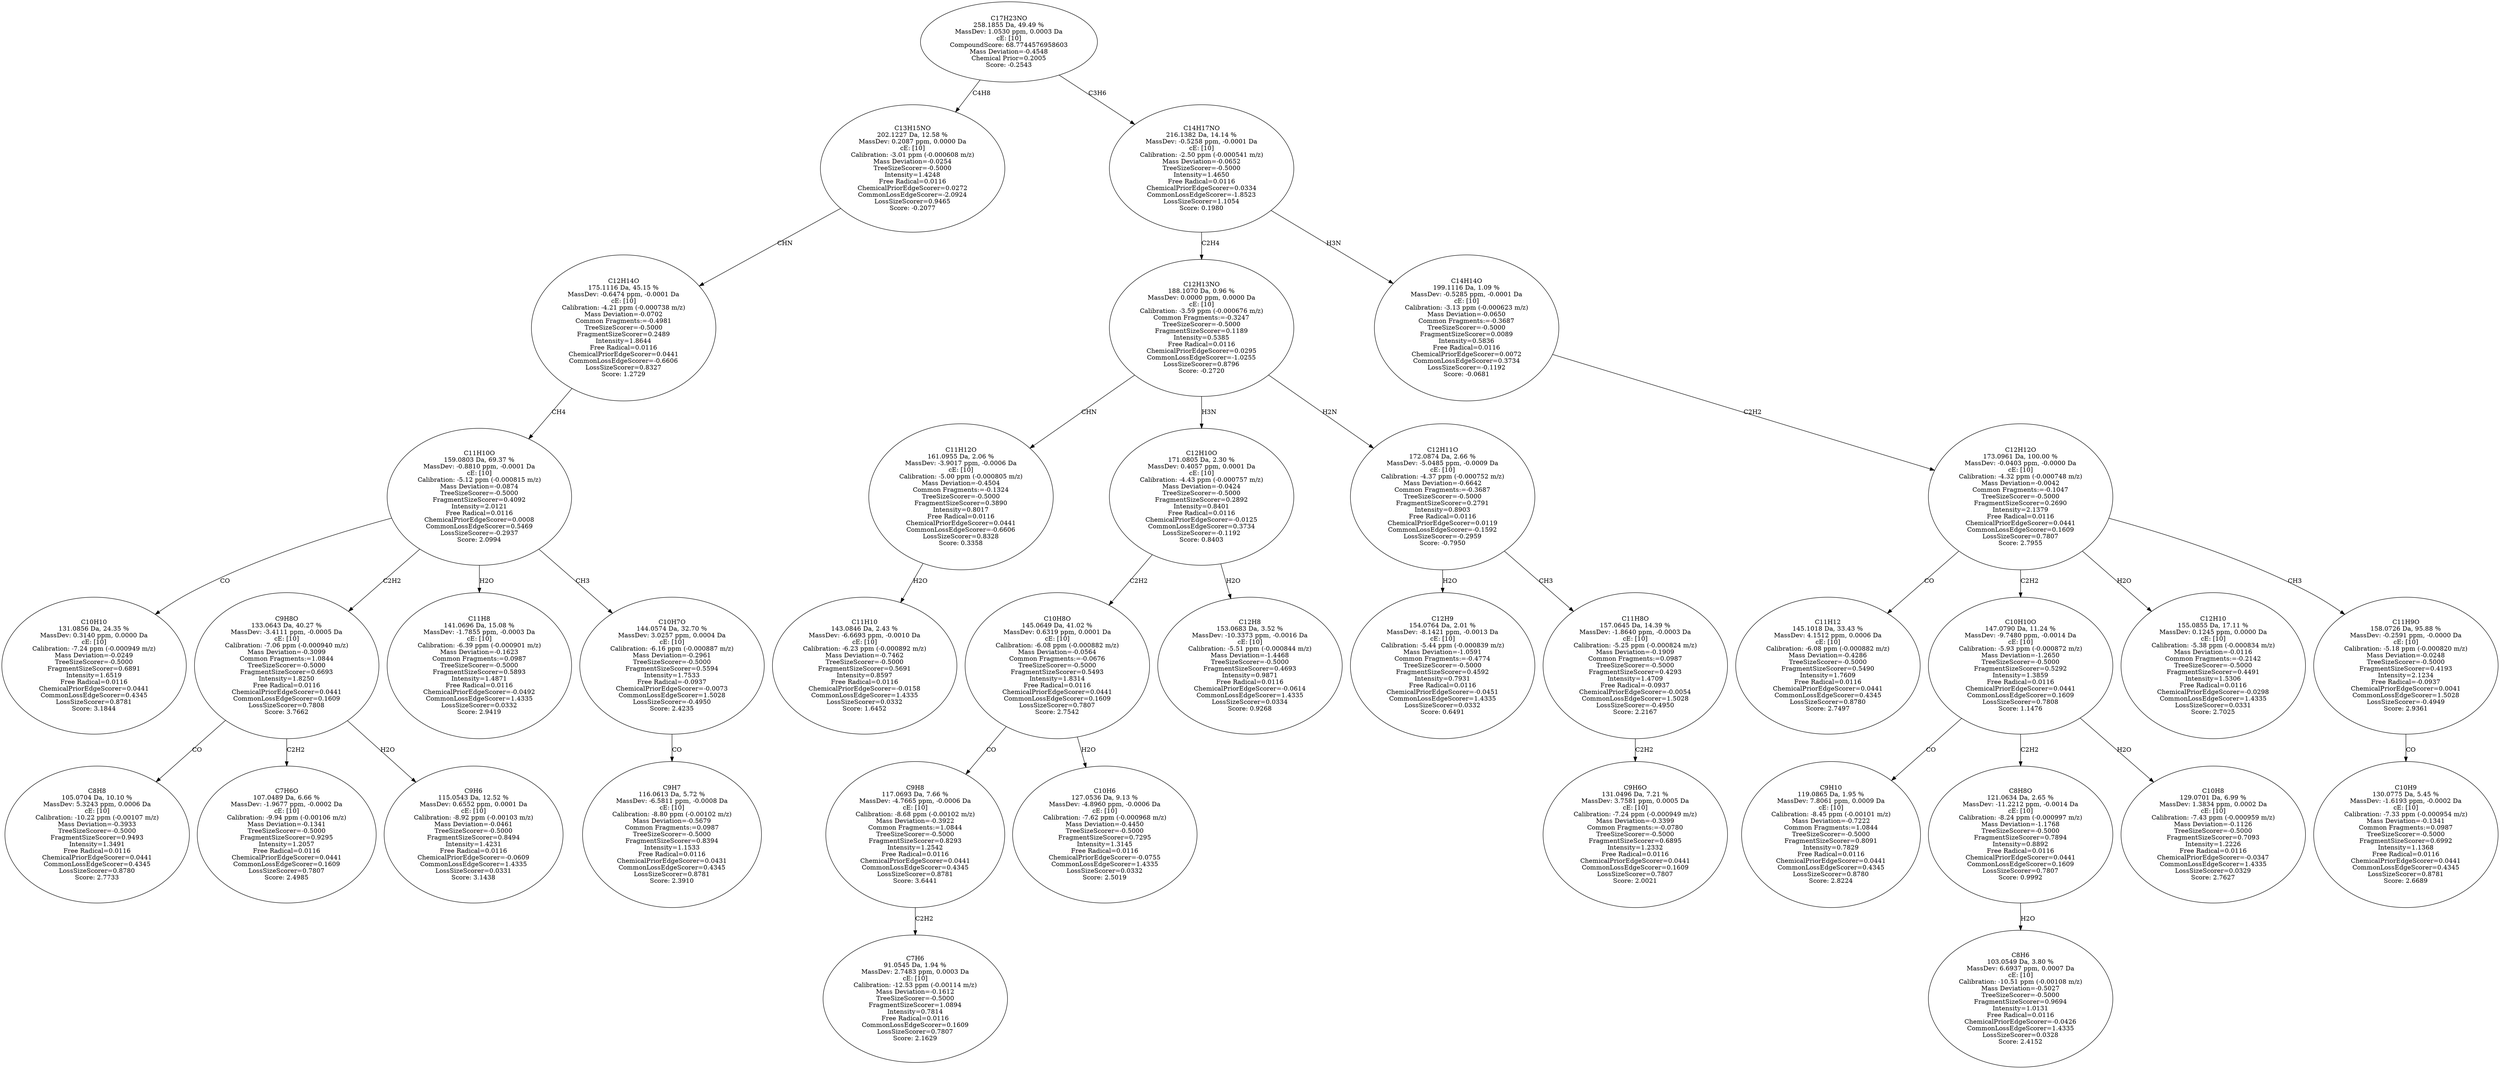 strict digraph {
v1 [label="C10H10\n131.0856 Da, 24.35 %\nMassDev: 0.3140 ppm, 0.0000 Da\ncE: [10]\nCalibration: -7.24 ppm (-0.000949 m/z)\nMass Deviation=-0.0249\nTreeSizeScorer=-0.5000\nFragmentSizeScorer=0.6891\nIntensity=1.6519\nFree Radical=0.0116\nChemicalPriorEdgeScorer=0.0441\nCommonLossEdgeScorer=0.4345\nLossSizeScorer=0.8781\nScore: 3.1844"];
v2 [label="C8H8\n105.0704 Da, 10.10 %\nMassDev: 5.3243 ppm, 0.0006 Da\ncE: [10]\nCalibration: -10.22 ppm (-0.00107 m/z)\nMass Deviation=-0.3933\nTreeSizeScorer=-0.5000\nFragmentSizeScorer=0.9493\nIntensity=1.3491\nFree Radical=0.0116\nChemicalPriorEdgeScorer=0.0441\nCommonLossEdgeScorer=0.4345\nLossSizeScorer=0.8780\nScore: 2.7733"];
v3 [label="C7H6O\n107.0489 Da, 6.66 %\nMassDev: -1.9677 ppm, -0.0002 Da\ncE: [10]\nCalibration: -9.94 ppm (-0.00106 m/z)\nMass Deviation=-0.1341\nTreeSizeScorer=-0.5000\nFragmentSizeScorer=0.9295\nIntensity=1.2057\nFree Radical=0.0116\nChemicalPriorEdgeScorer=0.0441\nCommonLossEdgeScorer=0.1609\nLossSizeScorer=0.7807\nScore: 2.4985"];
v4 [label="C9H6\n115.0543 Da, 12.52 %\nMassDev: 0.6552 ppm, 0.0001 Da\ncE: [10]\nCalibration: -8.92 ppm (-0.00103 m/z)\nMass Deviation=-0.0461\nTreeSizeScorer=-0.5000\nFragmentSizeScorer=0.8494\nIntensity=1.4231\nFree Radical=0.0116\nChemicalPriorEdgeScorer=-0.0609\nCommonLossEdgeScorer=1.4335\nLossSizeScorer=0.0331\nScore: 3.1438"];
v5 [label="C9H8O\n133.0643 Da, 40.27 %\nMassDev: -3.4111 ppm, -0.0005 Da\ncE: [10]\nCalibration: -7.06 ppm (-0.000940 m/z)\nMass Deviation=-0.3099\nCommon Fragments:=1.0844\nTreeSizeScorer=-0.5000\nFragmentSizeScorer=0.6693\nIntensity=1.8250\nFree Radical=0.0116\nChemicalPriorEdgeScorer=0.0441\nCommonLossEdgeScorer=0.1609\nLossSizeScorer=0.7808\nScore: 3.7662"];
v6 [label="C11H8\n141.0696 Da, 15.08 %\nMassDev: -1.7855 ppm, -0.0003 Da\ncE: [10]\nCalibration: -6.39 ppm (-0.000901 m/z)\nMass Deviation=-0.1623\nCommon Fragments:=0.0987\nTreeSizeScorer=-0.5000\nFragmentSizeScorer=0.5893\nIntensity=1.4871\nFree Radical=0.0116\nChemicalPriorEdgeScorer=-0.0492\nCommonLossEdgeScorer=1.4335\nLossSizeScorer=0.0332\nScore: 2.9419"];
v7 [label="C9H7\n116.0613 Da, 5.72 %\nMassDev: -6.5811 ppm, -0.0008 Da\ncE: [10]\nCalibration: -8.80 ppm (-0.00102 m/z)\nMass Deviation=-0.5679\nCommon Fragments:=0.0987\nTreeSizeScorer=-0.5000\nFragmentSizeScorer=0.8394\nIntensity=1.1533\nFree Radical=0.0116\nChemicalPriorEdgeScorer=0.0431\nCommonLossEdgeScorer=0.4345\nLossSizeScorer=0.8781\nScore: 2.3910"];
v8 [label="C10H7O\n144.0574 Da, 32.70 %\nMassDev: 3.0257 ppm, 0.0004 Da\ncE: [10]\nCalibration: -6.16 ppm (-0.000887 m/z)\nMass Deviation=-0.2961\nTreeSizeScorer=-0.5000\nFragmentSizeScorer=0.5594\nIntensity=1.7533\nFree Radical=-0.0937\nChemicalPriorEdgeScorer=-0.0073\nCommonLossEdgeScorer=1.5028\nLossSizeScorer=-0.4950\nScore: 2.4235"];
v9 [label="C11H10O\n159.0803 Da, 69.37 %\nMassDev: -0.8810 ppm, -0.0001 Da\ncE: [10]\nCalibration: -5.12 ppm (-0.000815 m/z)\nMass Deviation=-0.0874\nTreeSizeScorer=-0.5000\nFragmentSizeScorer=0.4092\nIntensity=2.0121\nFree Radical=0.0116\nChemicalPriorEdgeScorer=0.0008\nCommonLossEdgeScorer=0.5469\nLossSizeScorer=-0.2937\nScore: 2.0994"];
v10 [label="C12H14O\n175.1116 Da, 45.15 %\nMassDev: -0.6474 ppm, -0.0001 Da\ncE: [10]\nCalibration: -4.21 ppm (-0.000738 m/z)\nMass Deviation=-0.0702\nCommon Fragments:=-0.4981\nTreeSizeScorer=-0.5000\nFragmentSizeScorer=0.2489\nIntensity=1.8644\nFree Radical=0.0116\nChemicalPriorEdgeScorer=0.0441\nCommonLossEdgeScorer=-0.6606\nLossSizeScorer=0.8327\nScore: 1.2729"];
v11 [label="C13H15NO\n202.1227 Da, 12.58 %\nMassDev: 0.2087 ppm, 0.0000 Da\ncE: [10]\nCalibration: -3.01 ppm (-0.000608 m/z)\nMass Deviation=-0.0254\nTreeSizeScorer=-0.5000\nIntensity=1.4248\nFree Radical=0.0116\nChemicalPriorEdgeScorer=0.0272\nCommonLossEdgeScorer=-2.0924\nLossSizeScorer=0.9465\nScore: -0.2077"];
v12 [label="C11H10\n143.0846 Da, 2.43 %\nMassDev: -6.6693 ppm, -0.0010 Da\ncE: [10]\nCalibration: -6.23 ppm (-0.000892 m/z)\nMass Deviation=-0.7462\nTreeSizeScorer=-0.5000\nFragmentSizeScorer=0.5691\nIntensity=0.8597\nFree Radical=0.0116\nChemicalPriorEdgeScorer=-0.0158\nCommonLossEdgeScorer=1.4335\nLossSizeScorer=0.0332\nScore: 1.6452"];
v13 [label="C11H12O\n161.0955 Da, 2.06 %\nMassDev: -3.9017 ppm, -0.0006 Da\ncE: [10]\nCalibration: -5.00 ppm (-0.000805 m/z)\nMass Deviation=-0.4504\nCommon Fragments:=-0.1324\nTreeSizeScorer=-0.5000\nFragmentSizeScorer=0.3890\nIntensity=0.8017\nFree Radical=0.0116\nChemicalPriorEdgeScorer=0.0441\nCommonLossEdgeScorer=-0.6606\nLossSizeScorer=0.8328\nScore: 0.3358"];
v14 [label="C7H6\n91.0545 Da, 1.94 %\nMassDev: 2.7483 ppm, 0.0003 Da\ncE: [10]\nCalibration: -12.53 ppm (-0.00114 m/z)\nMass Deviation=-0.1612\nTreeSizeScorer=-0.5000\nFragmentSizeScorer=1.0894\nIntensity=0.7814\nFree Radical=0.0116\nCommonLossEdgeScorer=0.1609\nLossSizeScorer=0.7807\nScore: 2.1629"];
v15 [label="C9H8\n117.0693 Da, 7.66 %\nMassDev: -4.7665 ppm, -0.0006 Da\ncE: [10]\nCalibration: -8.68 ppm (-0.00102 m/z)\nMass Deviation=-0.3922\nCommon Fragments:=1.0844\nTreeSizeScorer=-0.5000\nFragmentSizeScorer=0.8293\nIntensity=1.2542\nFree Radical=0.0116\nChemicalPriorEdgeScorer=0.0441\nCommonLossEdgeScorer=0.4345\nLossSizeScorer=0.8781\nScore: 3.6441"];
v16 [label="C10H6\n127.0536 Da, 9.13 %\nMassDev: -4.8960 ppm, -0.0006 Da\ncE: [10]\nCalibration: -7.62 ppm (-0.000968 m/z)\nMass Deviation=-0.4450\nTreeSizeScorer=-0.5000\nFragmentSizeScorer=0.7295\nIntensity=1.3145\nFree Radical=0.0116\nChemicalPriorEdgeScorer=-0.0755\nCommonLossEdgeScorer=1.4335\nLossSizeScorer=0.0332\nScore: 2.5019"];
v17 [label="C10H8O\n145.0649 Da, 41.02 %\nMassDev: 0.6319 ppm, 0.0001 Da\ncE: [10]\nCalibration: -6.08 ppm (-0.000882 m/z)\nMass Deviation=-0.0564\nCommon Fragments:=-0.0676\nTreeSizeScorer=-0.5000\nFragmentSizeScorer=0.5493\nIntensity=1.8314\nFree Radical=0.0116\nChemicalPriorEdgeScorer=0.0441\nCommonLossEdgeScorer=0.1609\nLossSizeScorer=0.7807\nScore: 2.7542"];
v18 [label="C12H8\n153.0683 Da, 3.52 %\nMassDev: -10.3373 ppm, -0.0016 Da\ncE: [10]\nCalibration: -5.51 ppm (-0.000844 m/z)\nMass Deviation=-1.4468\nTreeSizeScorer=-0.5000\nFragmentSizeScorer=0.4693\nIntensity=0.9871\nFree Radical=0.0116\nChemicalPriorEdgeScorer=-0.0614\nCommonLossEdgeScorer=1.4335\nLossSizeScorer=0.0334\nScore: 0.9268"];
v19 [label="C12H10O\n171.0805 Da, 2.30 %\nMassDev: 0.4057 ppm, 0.0001 Da\ncE: [10]\nCalibration: -4.43 ppm (-0.000757 m/z)\nMass Deviation=-0.0424\nTreeSizeScorer=-0.5000\nFragmentSizeScorer=0.2892\nIntensity=0.8401\nFree Radical=0.0116\nChemicalPriorEdgeScorer=-0.0125\nCommonLossEdgeScorer=0.3734\nLossSizeScorer=-0.1192\nScore: 0.8403"];
v20 [label="C12H9\n154.0764 Da, 2.01 %\nMassDev: -8.1421 ppm, -0.0013 Da\ncE: [10]\nCalibration: -5.44 ppm (-0.000839 m/z)\nMass Deviation=-1.0591\nCommon Fragments:=-0.4774\nTreeSizeScorer=-0.5000\nFragmentSizeScorer=0.4592\nIntensity=0.7931\nFree Radical=0.0116\nChemicalPriorEdgeScorer=-0.0451\nCommonLossEdgeScorer=1.4335\nLossSizeScorer=0.0332\nScore: 0.6491"];
v21 [label="C9H6O\n131.0496 Da, 7.21 %\nMassDev: 3.7581 ppm, 0.0005 Da\ncE: [10]\nCalibration: -7.24 ppm (-0.000949 m/z)\nMass Deviation=-0.3399\nCommon Fragments:=-0.0780\nTreeSizeScorer=-0.5000\nFragmentSizeScorer=0.6895\nIntensity=1.2332\nFree Radical=0.0116\nChemicalPriorEdgeScorer=0.0441\nCommonLossEdgeScorer=0.1609\nLossSizeScorer=0.7807\nScore: 2.0021"];
v22 [label="C11H8O\n157.0645 Da, 14.39 %\nMassDev: -1.8640 ppm, -0.0003 Da\ncE: [10]\nCalibration: -5.25 ppm (-0.000824 m/z)\nMass Deviation=-0.1909\nCommon Fragments:=0.0987\nTreeSizeScorer=-0.5000\nFragmentSizeScorer=0.4293\nIntensity=1.4709\nFree Radical=-0.0937\nChemicalPriorEdgeScorer=-0.0054\nCommonLossEdgeScorer=1.5028\nLossSizeScorer=-0.4950\nScore: 2.2167"];
v23 [label="C12H11O\n172.0874 Da, 2.66 %\nMassDev: -5.0485 ppm, -0.0009 Da\ncE: [10]\nCalibration: -4.37 ppm (-0.000752 m/z)\nMass Deviation=-0.6642\nCommon Fragments:=-0.3687\nTreeSizeScorer=-0.5000\nFragmentSizeScorer=0.2791\nIntensity=0.8903\nFree Radical=0.0116\nChemicalPriorEdgeScorer=0.0119\nCommonLossEdgeScorer=-0.1592\nLossSizeScorer=-0.2959\nScore: -0.7950"];
v24 [label="C12H13NO\n188.1070 Da, 0.96 %\nMassDev: 0.0000 ppm, 0.0000 Da\ncE: [10]\nCalibration: -3.59 ppm (-0.000676 m/z)\nCommon Fragments:=-0.3247\nTreeSizeScorer=-0.5000\nFragmentSizeScorer=0.1189\nIntensity=0.5385\nFree Radical=0.0116\nChemicalPriorEdgeScorer=0.0295\nCommonLossEdgeScorer=-1.0255\nLossSizeScorer=0.8796\nScore: -0.2720"];
v25 [label="C11H12\n145.1018 Da, 33.43 %\nMassDev: 4.1512 ppm, 0.0006 Da\ncE: [10]\nCalibration: -6.08 ppm (-0.000882 m/z)\nMass Deviation=-0.4286\nTreeSizeScorer=-0.5000\nFragmentSizeScorer=0.5490\nIntensity=1.7609\nFree Radical=0.0116\nChemicalPriorEdgeScorer=0.0441\nCommonLossEdgeScorer=0.4345\nLossSizeScorer=0.8780\nScore: 2.7497"];
v26 [label="C9H10\n119.0865 Da, 1.95 %\nMassDev: 7.8061 ppm, 0.0009 Da\ncE: [10]\nCalibration: -8.45 ppm (-0.00101 m/z)\nMass Deviation=-0.7222\nCommon Fragments:=1.0844\nTreeSizeScorer=-0.5000\nFragmentSizeScorer=0.8091\nIntensity=0.7829\nFree Radical=0.0116\nChemicalPriorEdgeScorer=0.0441\nCommonLossEdgeScorer=0.4345\nLossSizeScorer=0.8780\nScore: 2.8224"];
v27 [label="C8H6\n103.0549 Da, 3.80 %\nMassDev: 6.6937 ppm, 0.0007 Da\ncE: [10]\nCalibration: -10.51 ppm (-0.00108 m/z)\nMass Deviation=-0.5027\nTreeSizeScorer=-0.5000\nFragmentSizeScorer=0.9694\nIntensity=1.0131\nFree Radical=0.0116\nChemicalPriorEdgeScorer=-0.0426\nCommonLossEdgeScorer=1.4335\nLossSizeScorer=0.0328\nScore: 2.4152"];
v28 [label="C8H8O\n121.0634 Da, 2.65 %\nMassDev: -11.2212 ppm, -0.0014 Da\ncE: [10]\nCalibration: -8.24 ppm (-0.000997 m/z)\nMass Deviation=-1.1768\nTreeSizeScorer=-0.5000\nFragmentSizeScorer=0.7894\nIntensity=0.8892\nFree Radical=0.0116\nChemicalPriorEdgeScorer=0.0441\nCommonLossEdgeScorer=0.1609\nLossSizeScorer=0.7807\nScore: 0.9992"];
v29 [label="C10H8\n129.0701 Da, 6.99 %\nMassDev: 1.3834 ppm, 0.0002 Da\ncE: [10]\nCalibration: -7.43 ppm (-0.000959 m/z)\nMass Deviation=-0.1126\nTreeSizeScorer=-0.5000\nFragmentSizeScorer=0.7093\nIntensity=1.2226\nFree Radical=0.0116\nChemicalPriorEdgeScorer=-0.0347\nCommonLossEdgeScorer=1.4335\nLossSizeScorer=0.0329\nScore: 2.7627"];
v30 [label="C10H10O\n147.0790 Da, 11.24 %\nMassDev: -9.7480 ppm, -0.0014 Da\ncE: [10]\nCalibration: -5.93 ppm (-0.000872 m/z)\nMass Deviation=-1.2650\nTreeSizeScorer=-0.5000\nFragmentSizeScorer=0.5292\nIntensity=1.3859\nFree Radical=0.0116\nChemicalPriorEdgeScorer=0.0441\nCommonLossEdgeScorer=0.1609\nLossSizeScorer=0.7808\nScore: 1.1476"];
v31 [label="C12H10\n155.0855 Da, 17.11 %\nMassDev: 0.1245 ppm, 0.0000 Da\ncE: [10]\nCalibration: -5.38 ppm (-0.000834 m/z)\nMass Deviation=-0.0116\nCommon Fragments:=-0.2142\nTreeSizeScorer=-0.5000\nFragmentSizeScorer=0.4491\nIntensity=1.5306\nFree Radical=0.0116\nChemicalPriorEdgeScorer=-0.0298\nCommonLossEdgeScorer=1.4335\nLossSizeScorer=0.0331\nScore: 2.7025"];
v32 [label="C10H9\n130.0775 Da, 5.45 %\nMassDev: -1.6193 ppm, -0.0002 Da\ncE: [10]\nCalibration: -7.33 ppm (-0.000954 m/z)\nMass Deviation=-0.1341\nCommon Fragments:=0.0987\nTreeSizeScorer=-0.5000\nFragmentSizeScorer=0.6992\nIntensity=1.1368\nFree Radical=0.0116\nChemicalPriorEdgeScorer=0.0441\nCommonLossEdgeScorer=0.4345\nLossSizeScorer=0.8781\nScore: 2.6689"];
v33 [label="C11H9O\n158.0726 Da, 95.88 %\nMassDev: -0.2591 ppm, -0.0000 Da\ncE: [10]\nCalibration: -5.18 ppm (-0.000820 m/z)\nMass Deviation=-0.0248\nTreeSizeScorer=-0.5000\nFragmentSizeScorer=0.4193\nIntensity=2.1234\nFree Radical=-0.0937\nChemicalPriorEdgeScorer=0.0041\nCommonLossEdgeScorer=1.5028\nLossSizeScorer=-0.4949\nScore: 2.9361"];
v34 [label="C12H12O\n173.0961 Da, 100.00 %\nMassDev: -0.0403 ppm, -0.0000 Da\ncE: [10]\nCalibration: -4.32 ppm (-0.000748 m/z)\nMass Deviation=-0.0042\nCommon Fragments:=-0.1047\nTreeSizeScorer=-0.5000\nFragmentSizeScorer=0.2690\nIntensity=2.1379\nFree Radical=0.0116\nChemicalPriorEdgeScorer=0.0441\nCommonLossEdgeScorer=0.1609\nLossSizeScorer=0.7807\nScore: 2.7955"];
v35 [label="C14H14O\n199.1116 Da, 1.09 %\nMassDev: -0.5285 ppm, -0.0001 Da\ncE: [10]\nCalibration: -3.13 ppm (-0.000623 m/z)\nMass Deviation=-0.0650\nCommon Fragments:=-0.3687\nTreeSizeScorer=-0.5000\nFragmentSizeScorer=0.0089\nIntensity=0.5836\nFree Radical=0.0116\nChemicalPriorEdgeScorer=0.0072\nCommonLossEdgeScorer=0.3734\nLossSizeScorer=-0.1192\nScore: -0.0681"];
v36 [label="C14H17NO\n216.1382 Da, 14.14 %\nMassDev: -0.5258 ppm, -0.0001 Da\ncE: [10]\nCalibration: -2.50 ppm (-0.000541 m/z)\nMass Deviation=-0.0652\nTreeSizeScorer=-0.5000\nIntensity=1.4650\nFree Radical=0.0116\nChemicalPriorEdgeScorer=0.0334\nCommonLossEdgeScorer=-1.8523\nLossSizeScorer=1.1054\nScore: 0.1980"];
v37 [label="C17H23NO\n258.1855 Da, 49.49 %\nMassDev: 1.0530 ppm, 0.0003 Da\ncE: [10]\nCompoundScore: 68.7744576958603\nMass Deviation=-0.4548\nChemical Prior=0.2005\nScore: -0.2543"];
v9 -> v1 [label="CO"];
v5 -> v2 [label="CO"];
v5 -> v3 [label="C2H2"];
v5 -> v4 [label="H2O"];
v9 -> v5 [label="C2H2"];
v9 -> v6 [label="H2O"];
v8 -> v7 [label="CO"];
v9 -> v8 [label="CH3"];
v10 -> v9 [label="CH4"];
v11 -> v10 [label="CHN"];
v37 -> v11 [label="C4H8"];
v13 -> v12 [label="H2O"];
v24 -> v13 [label="CHN"];
v15 -> v14 [label="C2H2"];
v17 -> v15 [label="CO"];
v17 -> v16 [label="H2O"];
v19 -> v17 [label="C2H2"];
v19 -> v18 [label="H2O"];
v24 -> v19 [label="H3N"];
v23 -> v20 [label="H2O"];
v22 -> v21 [label="C2H2"];
v23 -> v22 [label="CH3"];
v24 -> v23 [label="H2N"];
v36 -> v24 [label="C2H4"];
v34 -> v25 [label="CO"];
v30 -> v26 [label="CO"];
v28 -> v27 [label="H2O"];
v30 -> v28 [label="C2H2"];
v30 -> v29 [label="H2O"];
v34 -> v30 [label="C2H2"];
v34 -> v31 [label="H2O"];
v33 -> v32 [label="CO"];
v34 -> v33 [label="CH3"];
v35 -> v34 [label="C2H2"];
v36 -> v35 [label="H3N"];
v37 -> v36 [label="C3H6"];
}